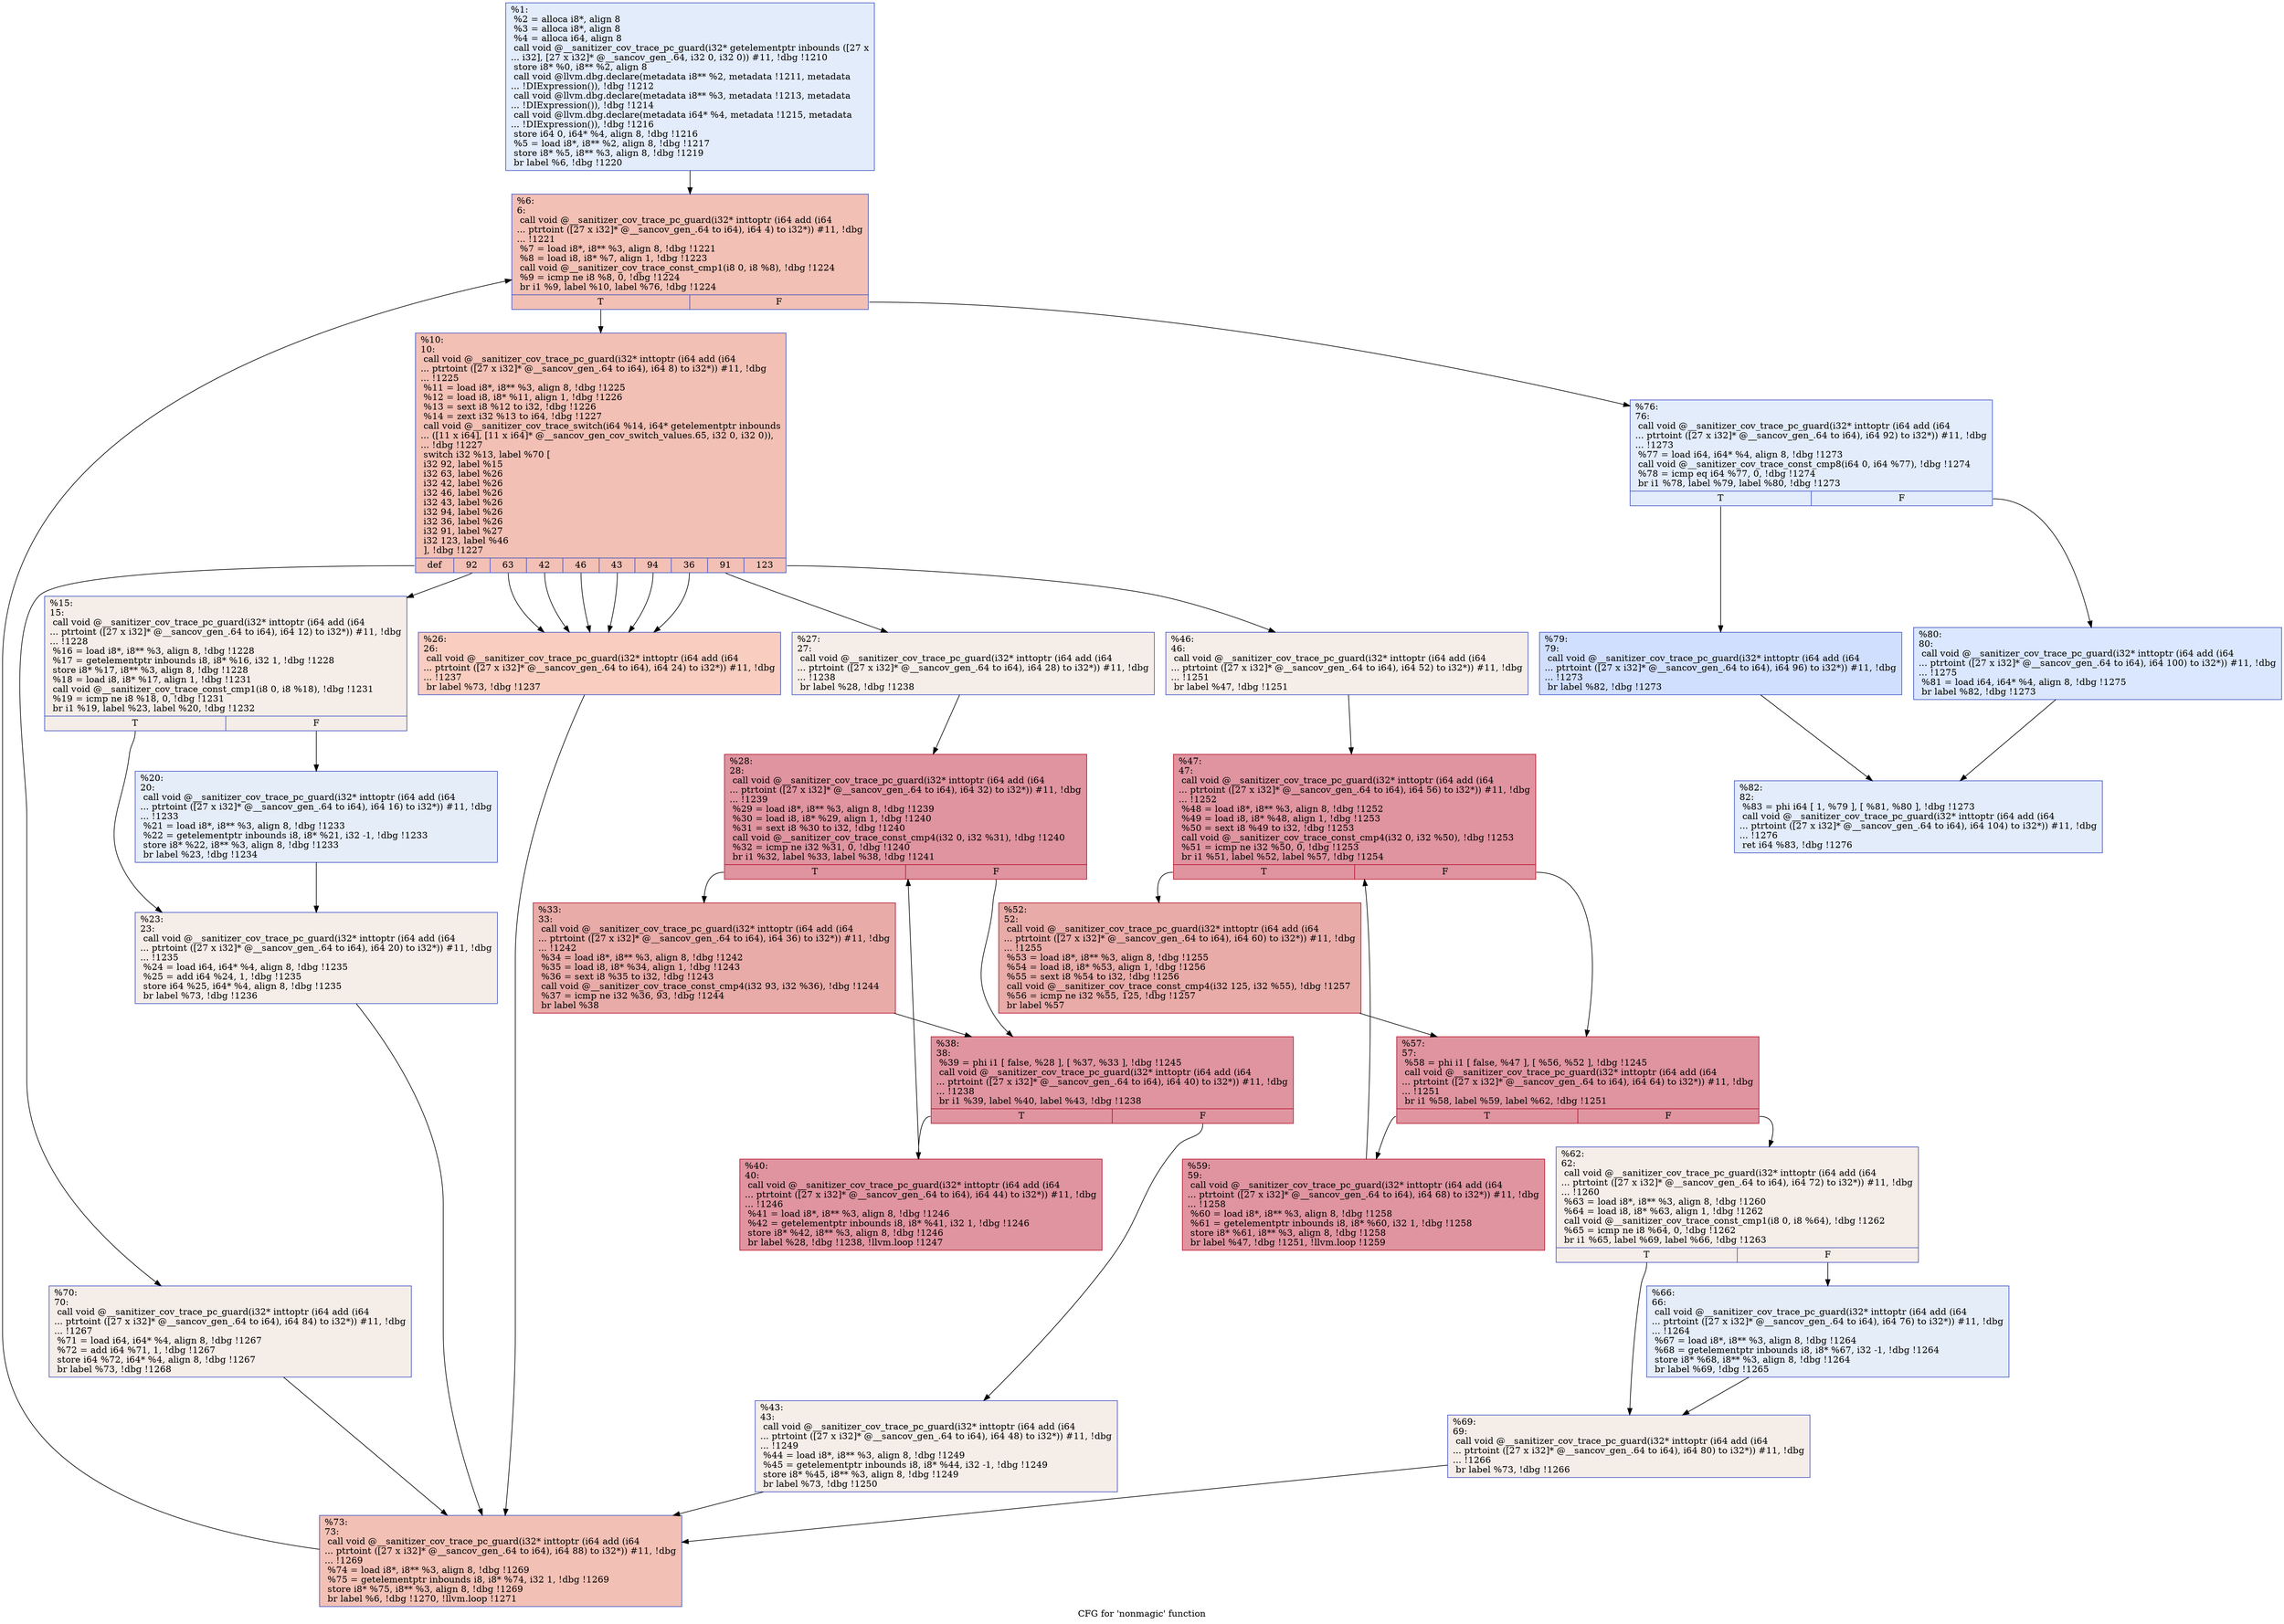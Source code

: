 digraph "CFG for 'nonmagic' function" {
	label="CFG for 'nonmagic' function";

	Node0x555555893110 [shape=record,color="#3d50c3ff", style=filled, fillcolor="#bfd3f670",label="{%1:\l  %2 = alloca i8*, align 8\l  %3 = alloca i8*, align 8\l  %4 = alloca i64, align 8\l  call void @__sanitizer_cov_trace_pc_guard(i32* getelementptr inbounds ([27 x\l... i32], [27 x i32]* @__sancov_gen_.64, i32 0, i32 0)) #11, !dbg !1210\l  store i8* %0, i8** %2, align 8\l  call void @llvm.dbg.declare(metadata i8** %2, metadata !1211, metadata\l... !DIExpression()), !dbg !1212\l  call void @llvm.dbg.declare(metadata i8** %3, metadata !1213, metadata\l... !DIExpression()), !dbg !1214\l  call void @llvm.dbg.declare(metadata i64* %4, metadata !1215, metadata\l... !DIExpression()), !dbg !1216\l  store i64 0, i64* %4, align 8, !dbg !1216\l  %5 = load i8*, i8** %2, align 8, !dbg !1217\l  store i8* %5, i8** %3, align 8, !dbg !1219\l  br label %6, !dbg !1220\l}"];
	Node0x555555893110 -> Node0x555555893270;
	Node0x555555893270 [shape=record,color="#3d50c3ff", style=filled, fillcolor="#e5705870",label="{%6:\l6:                                                \l  call void @__sanitizer_cov_trace_pc_guard(i32* inttoptr (i64 add (i64\l... ptrtoint ([27 x i32]* @__sancov_gen_.64 to i64), i64 4) to i32*)) #11, !dbg\l... !1221\l  %7 = load i8*, i8** %3, align 8, !dbg !1221\l  %8 = load i8, i8* %7, align 1, !dbg !1223\l  call void @__sanitizer_cov_trace_const_cmp1(i8 0, i8 %8), !dbg !1224\l  %9 = icmp ne i8 %8, 0, !dbg !1224\l  br i1 %9, label %10, label %76, !dbg !1224\l|{<s0>T|<s1>F}}"];
	Node0x555555893270:s0 -> Node0x5555558932c0;
	Node0x555555893270:s1 -> Node0x555555893950;
	Node0x5555558932c0 [shape=record,color="#3d50c3ff", style=filled, fillcolor="#e5705870",label="{%10:\l10:                                               \l  call void @__sanitizer_cov_trace_pc_guard(i32* inttoptr (i64 add (i64\l... ptrtoint ([27 x i32]* @__sancov_gen_.64 to i64), i64 8) to i32*)) #11, !dbg\l... !1225\l  %11 = load i8*, i8** %3, align 8, !dbg !1225\l  %12 = load i8, i8* %11, align 1, !dbg !1226\l  %13 = sext i8 %12 to i32, !dbg !1226\l  %14 = zext i32 %13 to i64, !dbg !1227\l  call void @__sanitizer_cov_trace_switch(i64 %14, i64* getelementptr inbounds\l... ([11 x i64], [11 x i64]* @__sancov_gen_cov_switch_values.65, i32 0, i32 0)),\l... !dbg !1227\l  switch i32 %13, label %70 [\l    i32 92, label %15\l    i32 63, label %26\l    i32 42, label %26\l    i32 46, label %26\l    i32 43, label %26\l    i32 94, label %26\l    i32 36, label %26\l    i32 91, label %27\l    i32 123, label %46\l  ], !dbg !1227\l|{<s0>def|<s1>92|<s2>63|<s3>42|<s4>46|<s5>43|<s6>94|<s7>36|<s8>91|<s9>123}}"];
	Node0x5555558932c0:s0 -> Node0x5555558938b0;
	Node0x5555558932c0:s1 -> Node0x555555893310;
	Node0x5555558932c0:s2 -> Node0x555555893400;
	Node0x5555558932c0:s3 -> Node0x555555893400;
	Node0x5555558932c0:s4 -> Node0x555555893400;
	Node0x5555558932c0:s5 -> Node0x555555893400;
	Node0x5555558932c0:s6 -> Node0x555555893400;
	Node0x5555558932c0:s7 -> Node0x555555893400;
	Node0x5555558932c0:s8 -> Node0x555555893450;
	Node0x5555558932c0:s9 -> Node0x555555893630;
	Node0x555555893310 [shape=record,color="#3d50c3ff", style=filled, fillcolor="#e8d6cc70",label="{%15:\l15:                                               \l  call void @__sanitizer_cov_trace_pc_guard(i32* inttoptr (i64 add (i64\l... ptrtoint ([27 x i32]* @__sancov_gen_.64 to i64), i64 12) to i32*)) #11, !dbg\l... !1228\l  %16 = load i8*, i8** %3, align 8, !dbg !1228\l  %17 = getelementptr inbounds i8, i8* %16, i32 1, !dbg !1228\l  store i8* %17, i8** %3, align 8, !dbg !1228\l  %18 = load i8, i8* %17, align 1, !dbg !1231\l  call void @__sanitizer_cov_trace_const_cmp1(i8 0, i8 %18), !dbg !1231\l  %19 = icmp ne i8 %18, 0, !dbg !1231\l  br i1 %19, label %23, label %20, !dbg !1232\l|{<s0>T|<s1>F}}"];
	Node0x555555893310:s0 -> Node0x5555558933b0;
	Node0x555555893310:s1 -> Node0x555555893360;
	Node0x555555893360 [shape=record,color="#3d50c3ff", style=filled, fillcolor="#c5d6f270",label="{%20:\l20:                                               \l  call void @__sanitizer_cov_trace_pc_guard(i32* inttoptr (i64 add (i64\l... ptrtoint ([27 x i32]* @__sancov_gen_.64 to i64), i64 16) to i32*)) #11, !dbg\l... !1233\l  %21 = load i8*, i8** %3, align 8, !dbg !1233\l  %22 = getelementptr inbounds i8, i8* %21, i32 -1, !dbg !1233\l  store i8* %22, i8** %3, align 8, !dbg !1233\l  br label %23, !dbg !1234\l}"];
	Node0x555555893360 -> Node0x5555558933b0;
	Node0x5555558933b0 [shape=record,color="#3d50c3ff", style=filled, fillcolor="#e8d6cc70",label="{%23:\l23:                                               \l  call void @__sanitizer_cov_trace_pc_guard(i32* inttoptr (i64 add (i64\l... ptrtoint ([27 x i32]* @__sancov_gen_.64 to i64), i64 20) to i32*)) #11, !dbg\l... !1235\l  %24 = load i64, i64* %4, align 8, !dbg !1235\l  %25 = add i64 %24, 1, !dbg !1235\l  store i64 %25, i64* %4, align 8, !dbg !1235\l  br label %73, !dbg !1236\l}"];
	Node0x5555558933b0 -> Node0x555555893900;
	Node0x555555893400 [shape=record,color="#3d50c3ff", style=filled, fillcolor="#f2907270",label="{%26:\l26:                                               \l  call void @__sanitizer_cov_trace_pc_guard(i32* inttoptr (i64 add (i64\l... ptrtoint ([27 x i32]* @__sancov_gen_.64 to i64), i64 24) to i32*)) #11, !dbg\l... !1237\l  br label %73, !dbg !1237\l}"];
	Node0x555555893400 -> Node0x555555893900;
	Node0x555555893450 [shape=record,color="#3d50c3ff", style=filled, fillcolor="#e8d6cc70",label="{%27:\l27:                                               \l  call void @__sanitizer_cov_trace_pc_guard(i32* inttoptr (i64 add (i64\l... ptrtoint ([27 x i32]* @__sancov_gen_.64 to i64), i64 28) to i32*)) #11, !dbg\l... !1238\l  br label %28, !dbg !1238\l}"];
	Node0x555555893450 -> Node0x5555558934a0;
	Node0x5555558934a0 [shape=record,color="#b70d28ff", style=filled, fillcolor="#b70d2870",label="{%28:\l28:                                               \l  call void @__sanitizer_cov_trace_pc_guard(i32* inttoptr (i64 add (i64\l... ptrtoint ([27 x i32]* @__sancov_gen_.64 to i64), i64 32) to i32*)) #11, !dbg\l... !1239\l  %29 = load i8*, i8** %3, align 8, !dbg !1239\l  %30 = load i8, i8* %29, align 1, !dbg !1240\l  %31 = sext i8 %30 to i32, !dbg !1240\l  call void @__sanitizer_cov_trace_const_cmp4(i32 0, i32 %31), !dbg !1240\l  %32 = icmp ne i32 %31, 0, !dbg !1240\l  br i1 %32, label %33, label %38, !dbg !1241\l|{<s0>T|<s1>F}}"];
	Node0x5555558934a0:s0 -> Node0x5555558934f0;
	Node0x5555558934a0:s1 -> Node0x555555893540;
	Node0x5555558934f0 [shape=record,color="#b70d28ff", style=filled, fillcolor="#cc403a70",label="{%33:\l33:                                               \l  call void @__sanitizer_cov_trace_pc_guard(i32* inttoptr (i64 add (i64\l... ptrtoint ([27 x i32]* @__sancov_gen_.64 to i64), i64 36) to i32*)) #11, !dbg\l... !1242\l  %34 = load i8*, i8** %3, align 8, !dbg !1242\l  %35 = load i8, i8* %34, align 1, !dbg !1243\l  %36 = sext i8 %35 to i32, !dbg !1243\l  call void @__sanitizer_cov_trace_const_cmp4(i32 93, i32 %36), !dbg !1244\l  %37 = icmp ne i32 %36, 93, !dbg !1244\l  br label %38\l}"];
	Node0x5555558934f0 -> Node0x555555893540;
	Node0x555555893540 [shape=record,color="#b70d28ff", style=filled, fillcolor="#b70d2870",label="{%38:\l38:                                               \l  %39 = phi i1 [ false, %28 ], [ %37, %33 ], !dbg !1245\l  call void @__sanitizer_cov_trace_pc_guard(i32* inttoptr (i64 add (i64\l... ptrtoint ([27 x i32]* @__sancov_gen_.64 to i64), i64 40) to i32*)) #11, !dbg\l... !1238\l  br i1 %39, label %40, label %43, !dbg !1238\l|{<s0>T|<s1>F}}"];
	Node0x555555893540:s0 -> Node0x555555893590;
	Node0x555555893540:s1 -> Node0x5555558935e0;
	Node0x555555893590 [shape=record,color="#b70d28ff", style=filled, fillcolor="#b70d2870",label="{%40:\l40:                                               \l  call void @__sanitizer_cov_trace_pc_guard(i32* inttoptr (i64 add (i64\l... ptrtoint ([27 x i32]* @__sancov_gen_.64 to i64), i64 44) to i32*)) #11, !dbg\l... !1246\l  %41 = load i8*, i8** %3, align 8, !dbg !1246\l  %42 = getelementptr inbounds i8, i8* %41, i32 1, !dbg !1246\l  store i8* %42, i8** %3, align 8, !dbg !1246\l  br label %28, !dbg !1238, !llvm.loop !1247\l}"];
	Node0x555555893590 -> Node0x5555558934a0;
	Node0x5555558935e0 [shape=record,color="#3d50c3ff", style=filled, fillcolor="#e8d6cc70",label="{%43:\l43:                                               \l  call void @__sanitizer_cov_trace_pc_guard(i32* inttoptr (i64 add (i64\l... ptrtoint ([27 x i32]* @__sancov_gen_.64 to i64), i64 48) to i32*)) #11, !dbg\l... !1249\l  %44 = load i8*, i8** %3, align 8, !dbg !1249\l  %45 = getelementptr inbounds i8, i8* %44, i32 -1, !dbg !1249\l  store i8* %45, i8** %3, align 8, !dbg !1249\l  br label %73, !dbg !1250\l}"];
	Node0x5555558935e0 -> Node0x555555893900;
	Node0x555555893630 [shape=record,color="#3d50c3ff", style=filled, fillcolor="#e8d6cc70",label="{%46:\l46:                                               \l  call void @__sanitizer_cov_trace_pc_guard(i32* inttoptr (i64 add (i64\l... ptrtoint ([27 x i32]* @__sancov_gen_.64 to i64), i64 52) to i32*)) #11, !dbg\l... !1251\l  br label %47, !dbg !1251\l}"];
	Node0x555555893630 -> Node0x555555893680;
	Node0x555555893680 [shape=record,color="#b70d28ff", style=filled, fillcolor="#b70d2870",label="{%47:\l47:                                               \l  call void @__sanitizer_cov_trace_pc_guard(i32* inttoptr (i64 add (i64\l... ptrtoint ([27 x i32]* @__sancov_gen_.64 to i64), i64 56) to i32*)) #11, !dbg\l... !1252\l  %48 = load i8*, i8** %3, align 8, !dbg !1252\l  %49 = load i8, i8* %48, align 1, !dbg !1253\l  %50 = sext i8 %49 to i32, !dbg !1253\l  call void @__sanitizer_cov_trace_const_cmp4(i32 0, i32 %50), !dbg !1253\l  %51 = icmp ne i32 %50, 0, !dbg !1253\l  br i1 %51, label %52, label %57, !dbg !1254\l|{<s0>T|<s1>F}}"];
	Node0x555555893680:s0 -> Node0x5555558936d0;
	Node0x555555893680:s1 -> Node0x555555893720;
	Node0x5555558936d0 [shape=record,color="#b70d28ff", style=filled, fillcolor="#cc403a70",label="{%52:\l52:                                               \l  call void @__sanitizer_cov_trace_pc_guard(i32* inttoptr (i64 add (i64\l... ptrtoint ([27 x i32]* @__sancov_gen_.64 to i64), i64 60) to i32*)) #11, !dbg\l... !1255\l  %53 = load i8*, i8** %3, align 8, !dbg !1255\l  %54 = load i8, i8* %53, align 1, !dbg !1256\l  %55 = sext i8 %54 to i32, !dbg !1256\l  call void @__sanitizer_cov_trace_const_cmp4(i32 125, i32 %55), !dbg !1257\l  %56 = icmp ne i32 %55, 125, !dbg !1257\l  br label %57\l}"];
	Node0x5555558936d0 -> Node0x555555893720;
	Node0x555555893720 [shape=record,color="#b70d28ff", style=filled, fillcolor="#b70d2870",label="{%57:\l57:                                               \l  %58 = phi i1 [ false, %47 ], [ %56, %52 ], !dbg !1245\l  call void @__sanitizer_cov_trace_pc_guard(i32* inttoptr (i64 add (i64\l... ptrtoint ([27 x i32]* @__sancov_gen_.64 to i64), i64 64) to i32*)) #11, !dbg\l... !1251\l  br i1 %58, label %59, label %62, !dbg !1251\l|{<s0>T|<s1>F}}"];
	Node0x555555893720:s0 -> Node0x555555893770;
	Node0x555555893720:s1 -> Node0x5555558937c0;
	Node0x555555893770 [shape=record,color="#b70d28ff", style=filled, fillcolor="#b70d2870",label="{%59:\l59:                                               \l  call void @__sanitizer_cov_trace_pc_guard(i32* inttoptr (i64 add (i64\l... ptrtoint ([27 x i32]* @__sancov_gen_.64 to i64), i64 68) to i32*)) #11, !dbg\l... !1258\l  %60 = load i8*, i8** %3, align 8, !dbg !1258\l  %61 = getelementptr inbounds i8, i8* %60, i32 1, !dbg !1258\l  store i8* %61, i8** %3, align 8, !dbg !1258\l  br label %47, !dbg !1251, !llvm.loop !1259\l}"];
	Node0x555555893770 -> Node0x555555893680;
	Node0x5555558937c0 [shape=record,color="#3d50c3ff", style=filled, fillcolor="#e8d6cc70",label="{%62:\l62:                                               \l  call void @__sanitizer_cov_trace_pc_guard(i32* inttoptr (i64 add (i64\l... ptrtoint ([27 x i32]* @__sancov_gen_.64 to i64), i64 72) to i32*)) #11, !dbg\l... !1260\l  %63 = load i8*, i8** %3, align 8, !dbg !1260\l  %64 = load i8, i8* %63, align 1, !dbg !1262\l  call void @__sanitizer_cov_trace_const_cmp1(i8 0, i8 %64), !dbg !1262\l  %65 = icmp ne i8 %64, 0, !dbg !1262\l  br i1 %65, label %69, label %66, !dbg !1263\l|{<s0>T|<s1>F}}"];
	Node0x5555558937c0:s0 -> Node0x555555893860;
	Node0x5555558937c0:s1 -> Node0x555555893810;
	Node0x555555893810 [shape=record,color="#3d50c3ff", style=filled, fillcolor="#c5d6f270",label="{%66:\l66:                                               \l  call void @__sanitizer_cov_trace_pc_guard(i32* inttoptr (i64 add (i64\l... ptrtoint ([27 x i32]* @__sancov_gen_.64 to i64), i64 76) to i32*)) #11, !dbg\l... !1264\l  %67 = load i8*, i8** %3, align 8, !dbg !1264\l  %68 = getelementptr inbounds i8, i8* %67, i32 -1, !dbg !1264\l  store i8* %68, i8** %3, align 8, !dbg !1264\l  br label %69, !dbg !1265\l}"];
	Node0x555555893810 -> Node0x555555893860;
	Node0x555555893860 [shape=record,color="#3d50c3ff", style=filled, fillcolor="#e8d6cc70",label="{%69:\l69:                                               \l  call void @__sanitizer_cov_trace_pc_guard(i32* inttoptr (i64 add (i64\l... ptrtoint ([27 x i32]* @__sancov_gen_.64 to i64), i64 80) to i32*)) #11, !dbg\l... !1266\l  br label %73, !dbg !1266\l}"];
	Node0x555555893860 -> Node0x555555893900;
	Node0x5555558938b0 [shape=record,color="#3d50c3ff", style=filled, fillcolor="#e8d6cc70",label="{%70:\l70:                                               \l  call void @__sanitizer_cov_trace_pc_guard(i32* inttoptr (i64 add (i64\l... ptrtoint ([27 x i32]* @__sancov_gen_.64 to i64), i64 84) to i32*)) #11, !dbg\l... !1267\l  %71 = load i64, i64* %4, align 8, !dbg !1267\l  %72 = add i64 %71, 1, !dbg !1267\l  store i64 %72, i64* %4, align 8, !dbg !1267\l  br label %73, !dbg !1268\l}"];
	Node0x5555558938b0 -> Node0x555555893900;
	Node0x555555893900 [shape=record,color="#3d50c3ff", style=filled, fillcolor="#e5705870",label="{%73:\l73:                                               \l  call void @__sanitizer_cov_trace_pc_guard(i32* inttoptr (i64 add (i64\l... ptrtoint ([27 x i32]* @__sancov_gen_.64 to i64), i64 88) to i32*)) #11, !dbg\l... !1269\l  %74 = load i8*, i8** %3, align 8, !dbg !1269\l  %75 = getelementptr inbounds i8, i8* %74, i32 1, !dbg !1269\l  store i8* %75, i8** %3, align 8, !dbg !1269\l  br label %6, !dbg !1270, !llvm.loop !1271\l}"];
	Node0x555555893900 -> Node0x555555893270;
	Node0x555555893950 [shape=record,color="#3d50c3ff", style=filled, fillcolor="#bfd3f670",label="{%76:\l76:                                               \l  call void @__sanitizer_cov_trace_pc_guard(i32* inttoptr (i64 add (i64\l... ptrtoint ([27 x i32]* @__sancov_gen_.64 to i64), i64 92) to i32*)) #11, !dbg\l... !1273\l  %77 = load i64, i64* %4, align 8, !dbg !1273\l  call void @__sanitizer_cov_trace_const_cmp8(i64 0, i64 %77), !dbg !1274\l  %78 = icmp eq i64 %77, 0, !dbg !1274\l  br i1 %78, label %79, label %80, !dbg !1273\l|{<s0>T|<s1>F}}"];
	Node0x555555893950:s0 -> Node0x5555558939a0;
	Node0x555555893950:s1 -> Node0x5555558939f0;
	Node0x5555558939a0 [shape=record,color="#3d50c3ff", style=filled, fillcolor="#96b7ff70",label="{%79:\l79:                                               \l  call void @__sanitizer_cov_trace_pc_guard(i32* inttoptr (i64 add (i64\l... ptrtoint ([27 x i32]* @__sancov_gen_.64 to i64), i64 96) to i32*)) #11, !dbg\l... !1273\l  br label %82, !dbg !1273\l}"];
	Node0x5555558939a0 -> Node0x555555893a40;
	Node0x5555558939f0 [shape=record,color="#3d50c3ff", style=filled, fillcolor="#abc8fd70",label="{%80:\l80:                                               \l  call void @__sanitizer_cov_trace_pc_guard(i32* inttoptr (i64 add (i64\l... ptrtoint ([27 x i32]* @__sancov_gen_.64 to i64), i64 100) to i32*)) #11, !dbg\l... !1275\l  %81 = load i64, i64* %4, align 8, !dbg !1275\l  br label %82, !dbg !1273\l}"];
	Node0x5555558939f0 -> Node0x555555893a40;
	Node0x555555893a40 [shape=record,color="#3d50c3ff", style=filled, fillcolor="#bfd3f670",label="{%82:\l82:                                               \l  %83 = phi i64 [ 1, %79 ], [ %81, %80 ], !dbg !1273\l  call void @__sanitizer_cov_trace_pc_guard(i32* inttoptr (i64 add (i64\l... ptrtoint ([27 x i32]* @__sancov_gen_.64 to i64), i64 104) to i32*)) #11, !dbg\l... !1276\l  ret i64 %83, !dbg !1276\l}"];
}
